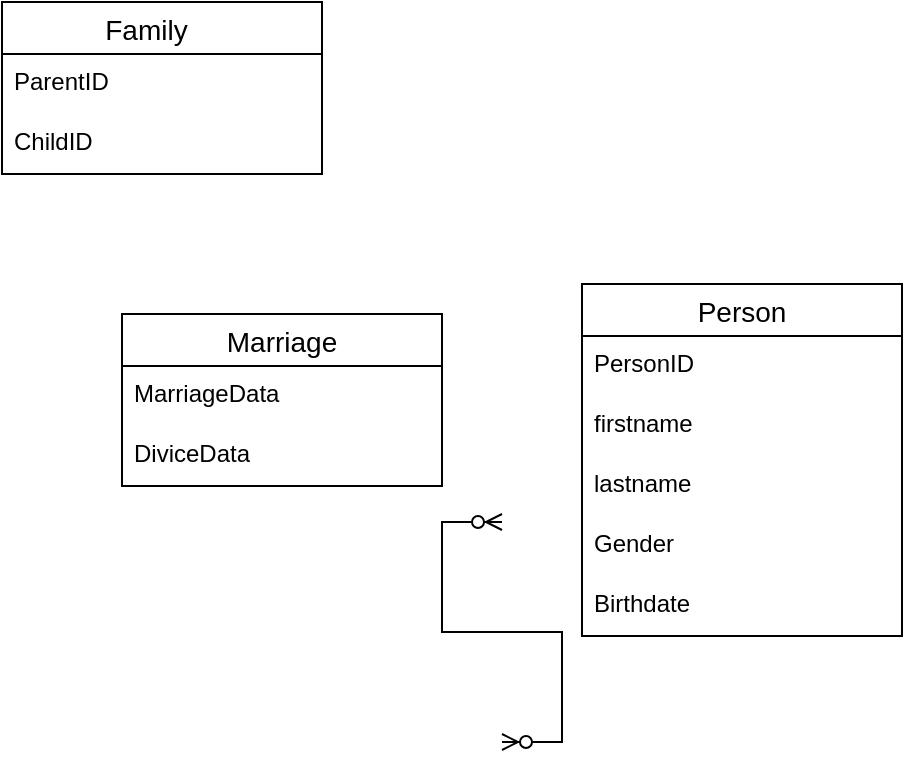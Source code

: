 <mxfile version="24.8.4">
  <diagram name="Page-1" id="Mpr27-hh_Rr52EJVnXrc">
    <mxGraphModel dx="1050" dy="618" grid="1" gridSize="10" guides="1" tooltips="1" connect="1" arrows="1" fold="1" page="1" pageScale="1" pageWidth="827" pageHeight="1169" math="0" shadow="0">
      <root>
        <mxCell id="0" />
        <mxCell id="1" parent="0" />
        <mxCell id="RT2dwashtf7dHHnjhqL0-16" value="Person" style="swimlane;fontStyle=0;childLayout=stackLayout;horizontal=1;startSize=26;horizontalStack=0;resizeParent=1;resizeParentMax=0;resizeLast=0;collapsible=1;marginBottom=0;align=center;fontSize=14;" parent="1" vertex="1">
          <mxGeometry x="510" y="241" width="160" height="176" as="geometry">
            <mxRectangle x="370" y="260" width="80" height="30" as="alternateBounds" />
          </mxGeometry>
        </mxCell>
        <mxCell id="RT2dwashtf7dHHnjhqL0-28" value="PersonID" style="text;strokeColor=none;fillColor=none;spacingLeft=4;spacingRight=4;overflow=hidden;rotatable=0;points=[[0,0.5],[1,0.5]];portConstraint=eastwest;fontSize=12;whiteSpace=wrap;html=1;" parent="RT2dwashtf7dHHnjhqL0-16" vertex="1">
          <mxGeometry y="26" width="160" height="30" as="geometry" />
        </mxCell>
        <mxCell id="RT2dwashtf7dHHnjhqL0-17" value="firstname" style="text;strokeColor=none;fillColor=none;spacingLeft=4;spacingRight=4;overflow=hidden;rotatable=0;points=[[0,0.5],[1,0.5]];portConstraint=eastwest;fontSize=12;whiteSpace=wrap;html=1;" parent="RT2dwashtf7dHHnjhqL0-16" vertex="1">
          <mxGeometry y="56" width="160" height="30" as="geometry" />
        </mxCell>
        <mxCell id="RT2dwashtf7dHHnjhqL0-18" value="lastname&lt;span style=&quot;white-space: pre;&quot;&gt;&#x9;&lt;/span&gt;" style="text;strokeColor=none;fillColor=none;spacingLeft=4;spacingRight=4;overflow=hidden;rotatable=0;points=[[0,0.5],[1,0.5]];portConstraint=eastwest;fontSize=12;whiteSpace=wrap;html=1;" parent="RT2dwashtf7dHHnjhqL0-16" vertex="1">
          <mxGeometry y="86" width="160" height="30" as="geometry" />
        </mxCell>
        <mxCell id="RT2dwashtf7dHHnjhqL0-19" value="Gender" style="text;strokeColor=none;fillColor=none;spacingLeft=4;spacingRight=4;overflow=hidden;rotatable=0;points=[[0,0.5],[1,0.5]];portConstraint=eastwest;fontSize=12;whiteSpace=wrap;html=1;" parent="RT2dwashtf7dHHnjhqL0-16" vertex="1">
          <mxGeometry y="116" width="160" height="30" as="geometry" />
        </mxCell>
        <mxCell id="RT2dwashtf7dHHnjhqL0-20" value="Birthdate" style="text;strokeColor=none;fillColor=none;spacingLeft=4;spacingRight=4;overflow=hidden;rotatable=0;points=[[0,0.5],[1,0.5]];portConstraint=eastwest;fontSize=12;whiteSpace=wrap;html=1;" parent="RT2dwashtf7dHHnjhqL0-16" vertex="1">
          <mxGeometry y="146" width="160" height="30" as="geometry" />
        </mxCell>
        <mxCell id="RT2dwashtf7dHHnjhqL0-22" value="" style="edgeStyle=entityRelationEdgeStyle;fontSize=12;html=1;endArrow=ERzeroToMany;endFill=1;startArrow=ERzeroToMany;rounded=0;" parent="1" edge="1">
          <mxGeometry width="100" height="100" relative="1" as="geometry">
            <mxPoint x="470" y="470" as="sourcePoint" />
            <mxPoint x="470" y="360" as="targetPoint" />
          </mxGeometry>
        </mxCell>
        <mxCell id="RT2dwashtf7dHHnjhqL0-23" value="Marriage" style="swimlane;fontStyle=0;childLayout=stackLayout;horizontal=1;startSize=26;horizontalStack=0;resizeParent=1;resizeParentMax=0;resizeLast=0;collapsible=1;marginBottom=0;align=center;fontSize=14;" parent="1" vertex="1">
          <mxGeometry x="280" y="256" width="160" height="86" as="geometry" />
        </mxCell>
        <mxCell id="RT2dwashtf7dHHnjhqL0-24" value="MarriageData" style="text;strokeColor=none;fillColor=none;spacingLeft=4;spacingRight=4;overflow=hidden;rotatable=0;points=[[0,0.5],[1,0.5]];portConstraint=eastwest;fontSize=12;whiteSpace=wrap;html=1;" parent="RT2dwashtf7dHHnjhqL0-23" vertex="1">
          <mxGeometry y="26" width="160" height="30" as="geometry" />
        </mxCell>
        <mxCell id="RT2dwashtf7dHHnjhqL0-25" value="DiviceData" style="text;strokeColor=none;fillColor=none;spacingLeft=4;spacingRight=4;overflow=hidden;rotatable=0;points=[[0,0.5],[1,0.5]];portConstraint=eastwest;fontSize=12;whiteSpace=wrap;html=1;" parent="RT2dwashtf7dHHnjhqL0-23" vertex="1">
          <mxGeometry y="56" width="160" height="30" as="geometry" />
        </mxCell>
        <mxCell id="OiFwGQef96xny-0dFC9w-1" value="Family    " style="swimlane;fontStyle=0;childLayout=stackLayout;horizontal=1;startSize=26;horizontalStack=0;resizeParent=1;resizeParentMax=0;resizeLast=0;collapsible=1;marginBottom=0;align=center;fontSize=14;" vertex="1" parent="1">
          <mxGeometry x="220" y="100" width="160" height="86" as="geometry" />
        </mxCell>
        <mxCell id="OiFwGQef96xny-0dFC9w-2" value="ParentID" style="text;strokeColor=none;fillColor=none;spacingLeft=4;spacingRight=4;overflow=hidden;rotatable=0;points=[[0,0.5],[1,0.5]];portConstraint=eastwest;fontSize=12;whiteSpace=wrap;html=1;" vertex="1" parent="OiFwGQef96xny-0dFC9w-1">
          <mxGeometry y="26" width="160" height="30" as="geometry" />
        </mxCell>
        <mxCell id="OiFwGQef96xny-0dFC9w-3" value="ChildID" style="text;strokeColor=none;fillColor=none;spacingLeft=4;spacingRight=4;overflow=hidden;rotatable=0;points=[[0,0.5],[1,0.5]];portConstraint=eastwest;fontSize=12;whiteSpace=wrap;html=1;" vertex="1" parent="OiFwGQef96xny-0dFC9w-1">
          <mxGeometry y="56" width="160" height="30" as="geometry" />
        </mxCell>
      </root>
    </mxGraphModel>
  </diagram>
</mxfile>
